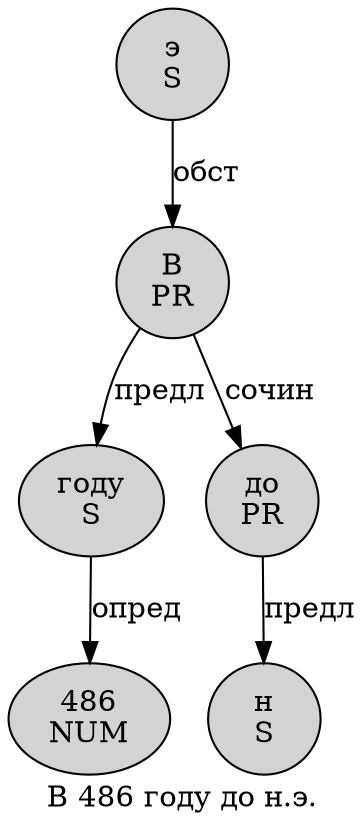 digraph SENTENCE_403 {
	graph [label="В 486 году до н.э."]
	node [style=filled]
		0 [label="В
PR" color="" fillcolor=lightgray penwidth=1 shape=ellipse]
		1 [label="486
NUM" color="" fillcolor=lightgray penwidth=1 shape=ellipse]
		2 [label="году
S" color="" fillcolor=lightgray penwidth=1 shape=ellipse]
		3 [label="до
PR" color="" fillcolor=lightgray penwidth=1 shape=ellipse]
		4 [label="н
S" color="" fillcolor=lightgray penwidth=1 shape=ellipse]
		6 [label="э
S" color="" fillcolor=lightgray penwidth=1 shape=ellipse]
			6 -> 0 [label="обст"]
			0 -> 2 [label="предл"]
			0 -> 3 [label="сочин"]
			3 -> 4 [label="предл"]
			2 -> 1 [label="опред"]
}
